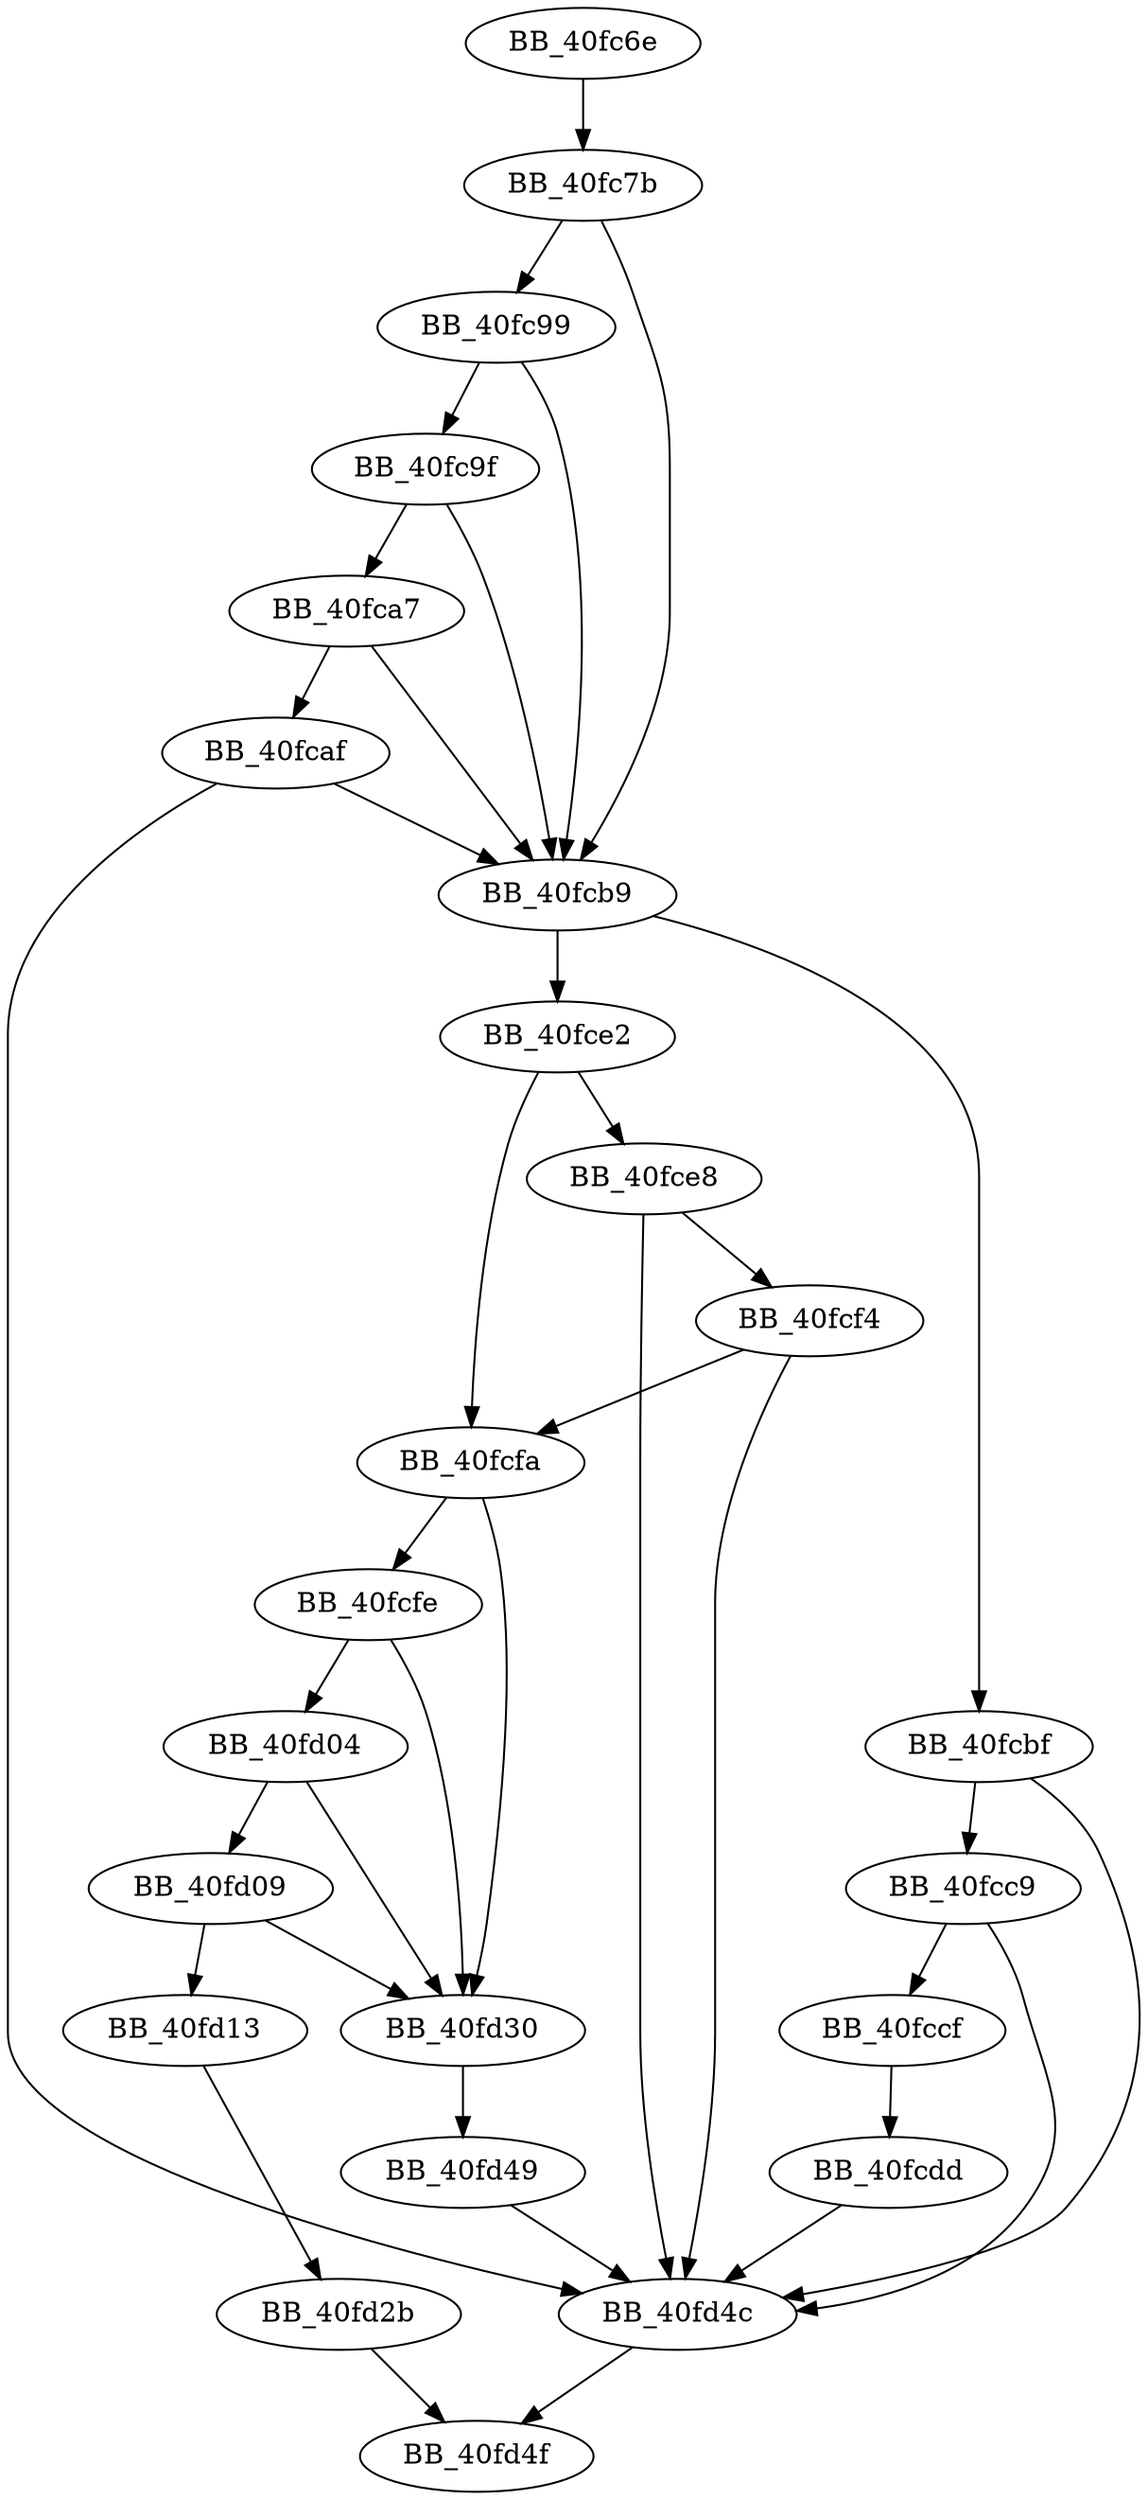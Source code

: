DiGraph ___InternalCxxFrameHandler{
BB_40fc6e->BB_40fc7b
BB_40fc7b->BB_40fc99
BB_40fc7b->BB_40fcb9
BB_40fc99->BB_40fc9f
BB_40fc99->BB_40fcb9
BB_40fc9f->BB_40fca7
BB_40fc9f->BB_40fcb9
BB_40fca7->BB_40fcaf
BB_40fca7->BB_40fcb9
BB_40fcaf->BB_40fcb9
BB_40fcaf->BB_40fd4c
BB_40fcb9->BB_40fcbf
BB_40fcb9->BB_40fce2
BB_40fcbf->BB_40fcc9
BB_40fcbf->BB_40fd4c
BB_40fcc9->BB_40fccf
BB_40fcc9->BB_40fd4c
BB_40fccf->BB_40fcdd
BB_40fcdd->BB_40fd4c
BB_40fce2->BB_40fce8
BB_40fce2->BB_40fcfa
BB_40fce8->BB_40fcf4
BB_40fce8->BB_40fd4c
BB_40fcf4->BB_40fcfa
BB_40fcf4->BB_40fd4c
BB_40fcfa->BB_40fcfe
BB_40fcfa->BB_40fd30
BB_40fcfe->BB_40fd04
BB_40fcfe->BB_40fd30
BB_40fd04->BB_40fd09
BB_40fd04->BB_40fd30
BB_40fd09->BB_40fd13
BB_40fd09->BB_40fd30
BB_40fd13->BB_40fd2b
BB_40fd2b->BB_40fd4f
BB_40fd30->BB_40fd49
BB_40fd49->BB_40fd4c
BB_40fd4c->BB_40fd4f
}
